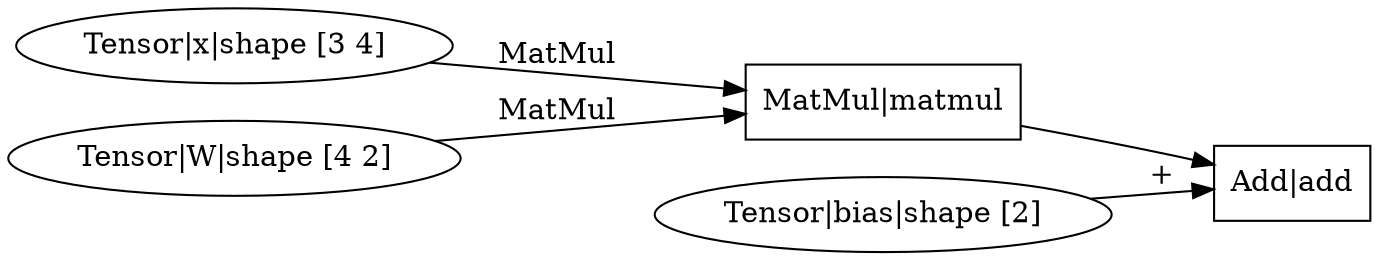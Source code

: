 digraph computational_graph {
  rankdir=LR;
  node [shape=record];
  
  "0x1234" [label="Tensor|x|shape [3 4]", shape=ellipse];
  "0x5678" [label="Tensor|W|shape [4 2]", shape=ellipse];
  "0x9abc" [label="MatMul|matmul", shape=rectangle];
  "0xdef0" [label="Tensor|bias|shape [2]", shape=ellipse];
  "0x1357" [label="Add|add", shape=rectangle];
  
  "0x1234" -> "0x9abc" [label="MatMul"];
  "0x5678" -> "0x9abc" [label="MatMul"];
  "0x9abc" -> "0x1357";
  "0xdef0" -> "0x1357" [label="+"];
}